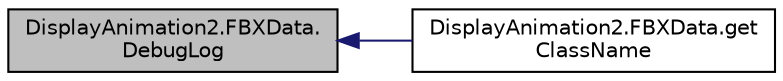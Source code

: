 digraph "DisplayAnimation2.FBXData.DebugLog"
{
  edge [fontname="Helvetica",fontsize="10",labelfontname="Helvetica",labelfontsize="10"];
  node [fontname="Helvetica",fontsize="10",shape=record];
  rankdir="LR";
  Node3 [label="DisplayAnimation2.FBXData.\lDebugLog",height=0.2,width=0.4,color="black", fillcolor="grey75", style="filled", fontcolor="black"];
  Node3 -> Node4 [dir="back",color="midnightblue",fontsize="10",style="solid",fontname="Helvetica"];
  Node4 [label="DisplayAnimation2.FBXData.get\lClassName",height=0.2,width=0.4,color="black", fillcolor="white", style="filled",URL="$class_display_animation2_1_1_f_b_x_data.html#ab3ecda3bc5f145494ab2853f362e2038"];
}
